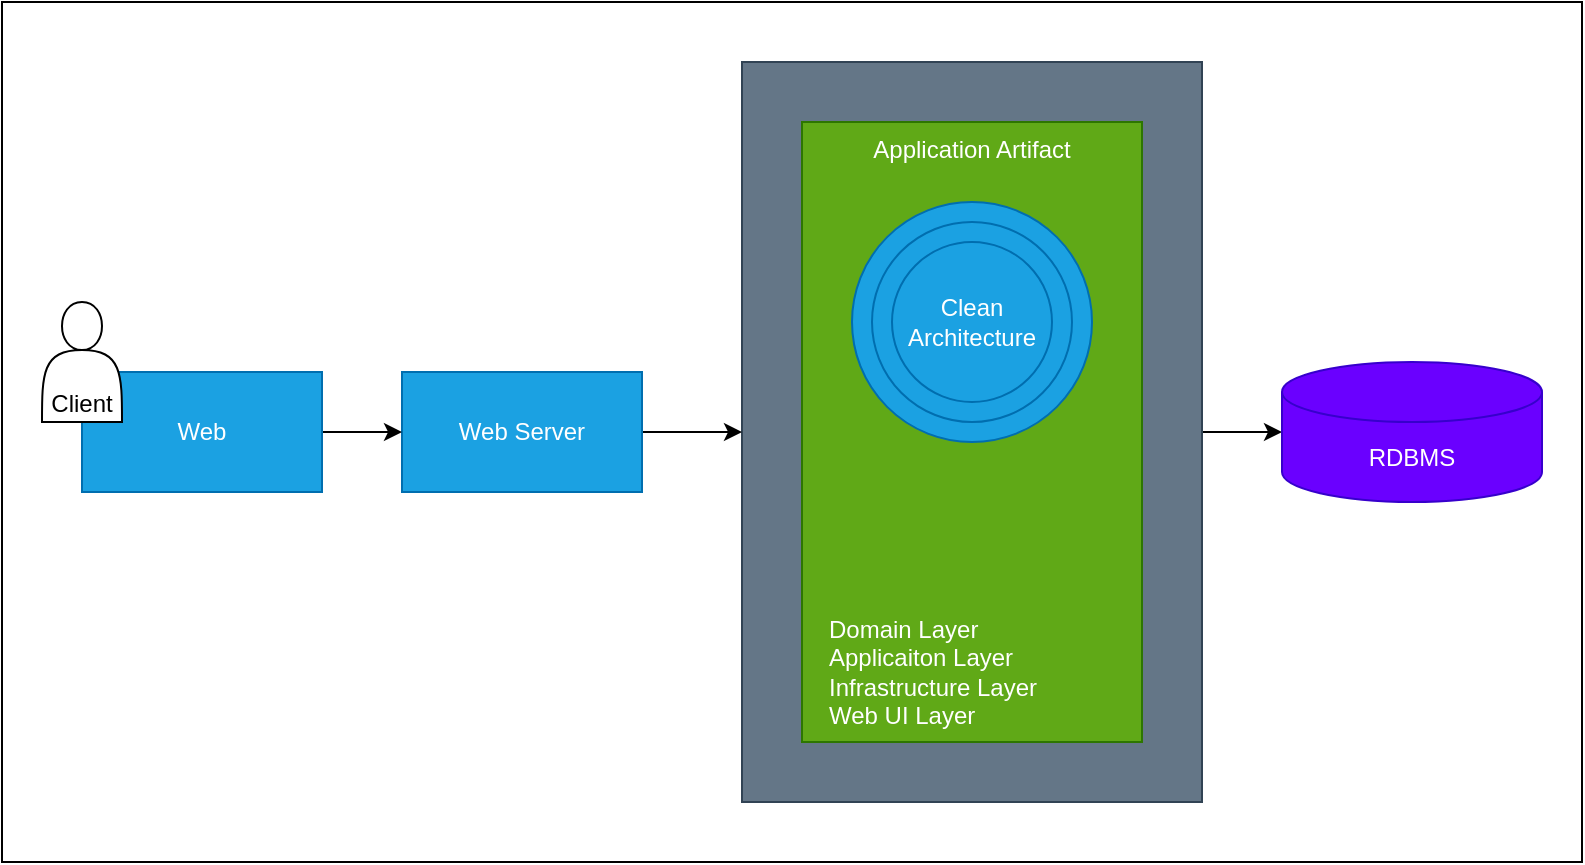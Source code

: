 <mxfile>
    <diagram id="4AYgkXvbfbfeba69eegw" name="Page-1">
        <mxGraphModel dx="1400" dy="857" grid="1" gridSize="10" guides="1" tooltips="1" connect="1" arrows="1" fold="1" page="1" pageScale="1" pageWidth="850" pageHeight="1100" math="0" shadow="0">
            <root>
                <mxCell id="0"/>
                <mxCell id="1" parent="0"/>
                <mxCell id="17" value="" style="whiteSpace=wrap;html=1;" parent="1" vertex="1">
                    <mxGeometry x="-120" y="160" width="790" height="430" as="geometry"/>
                </mxCell>
                <mxCell id="16" style="edgeStyle=none;html=1;entryX=0;entryY=0.5;entryDx=0;entryDy=0;entryPerimeter=0;" parent="1" source="2" target="10" edge="1">
                    <mxGeometry relative="1" as="geometry"/>
                </mxCell>
                <mxCell id="2" value="" style="whiteSpace=wrap;html=1;fillColor=#647687;fontColor=#ffffff;strokeColor=#314354;" parent="1" vertex="1">
                    <mxGeometry x="250" y="190" width="230" height="370" as="geometry"/>
                </mxCell>
                <mxCell id="4" value="Application Artifact" style="whiteSpace=wrap;html=1;verticalAlign=top;fillColor=#60a917;fontColor=#ffffff;strokeColor=#2D7600;" parent="1" vertex="1">
                    <mxGeometry x="280" y="220" width="170" height="310" as="geometry"/>
                </mxCell>
                <mxCell id="10" value="RDBMS" style="shape=cylinder3;whiteSpace=wrap;html=1;boundedLbl=1;backgroundOutline=1;size=15;fillColor=#6a00ff;fontColor=#ffffff;strokeColor=#3700CC;" parent="1" vertex="1">
                    <mxGeometry x="520" y="340" width="130" height="70" as="geometry"/>
                </mxCell>
                <mxCell id="11" style="edgeStyle=none;html=1;entryX=0;entryY=0.5;entryDx=0;entryDy=0;" parent="1" source="12" target="2" edge="1">
                    <mxGeometry relative="1" as="geometry"/>
                </mxCell>
                <mxCell id="12" value="Web Server" style="whiteSpace=wrap;html=1;fillColor=#1ba1e2;fontColor=#ffffff;strokeColor=#006EAF;" parent="1" vertex="1">
                    <mxGeometry x="80" y="345" width="120" height="60" as="geometry"/>
                </mxCell>
                <mxCell id="13" style="edgeStyle=none;html=1;entryX=0;entryY=0.5;entryDx=0;entryDy=0;" parent="1" source="14" target="12" edge="1">
                    <mxGeometry relative="1" as="geometry"/>
                </mxCell>
                <mxCell id="14" value="Web" style="whiteSpace=wrap;html=1;fillColor=#1ba1e2;fontColor=#ffffff;strokeColor=#006EAF;" parent="1" vertex="1">
                    <mxGeometry x="-80" y="345" width="120" height="60" as="geometry"/>
                </mxCell>
                <mxCell id="15" value="Client" style="shape=actor;whiteSpace=wrap;html=1;verticalAlign=bottom;" parent="1" vertex="1">
                    <mxGeometry x="-100" y="310" width="40" height="60" as="geometry"/>
                </mxCell>
                <mxCell id="21" value="" style="group" vertex="1" connectable="0" parent="1">
                    <mxGeometry x="305" y="260" width="120" height="120" as="geometry"/>
                </mxCell>
                <mxCell id="20" value="" style="ellipse;whiteSpace=wrap;html=1;fillColor=#1ba1e2;fontColor=#ffffff;strokeColor=#006EAF;" vertex="1" parent="21">
                    <mxGeometry width="120" height="120" as="geometry"/>
                </mxCell>
                <mxCell id="19" value="" style="ellipse;whiteSpace=wrap;html=1;fillColor=#1ba1e2;fontColor=#ffffff;strokeColor=#006EAF;" vertex="1" parent="21">
                    <mxGeometry x="10" y="10" width="100" height="100" as="geometry"/>
                </mxCell>
                <mxCell id="18" value="Clean Architecture" style="ellipse;whiteSpace=wrap;html=1;fillColor=#1ba1e2;fontColor=#ffffff;strokeColor=#006EAF;" vertex="1" parent="21">
                    <mxGeometry x="20" y="20" width="80" height="80" as="geometry"/>
                </mxCell>
                <mxCell id="22" value="&lt;div style=&quot;text-align: left;&quot;&gt;&lt;span style=&quot;background-color: initial;&quot;&gt;Domain Layer&lt;/span&gt;&lt;/div&gt;&lt;div style=&quot;text-align: left;&quot;&gt;&lt;span style=&quot;background-color: initial;&quot;&gt;Applicaiton Layer&lt;/span&gt;&lt;/div&gt;&lt;div style=&quot;text-align: left;&quot;&gt;&lt;span style=&quot;background-color: initial;&quot;&gt;Infrastructure Layer&lt;/span&gt;&lt;/div&gt;&lt;div style=&quot;text-align: left;&quot;&gt;&lt;span style=&quot;background-color: initial;&quot;&gt;Web UI Layer&lt;/span&gt;&lt;/div&gt;" style="text;html=1;align=center;verticalAlign=middle;resizable=0;points=[];autosize=1;strokeColor=none;fillColor=none;fontColor=#FFFFFF;" vertex="1" parent="1">
                    <mxGeometry x="280" y="460" width="130" height="70" as="geometry"/>
                </mxCell>
            </root>
        </mxGraphModel>
    </diagram>
</mxfile>